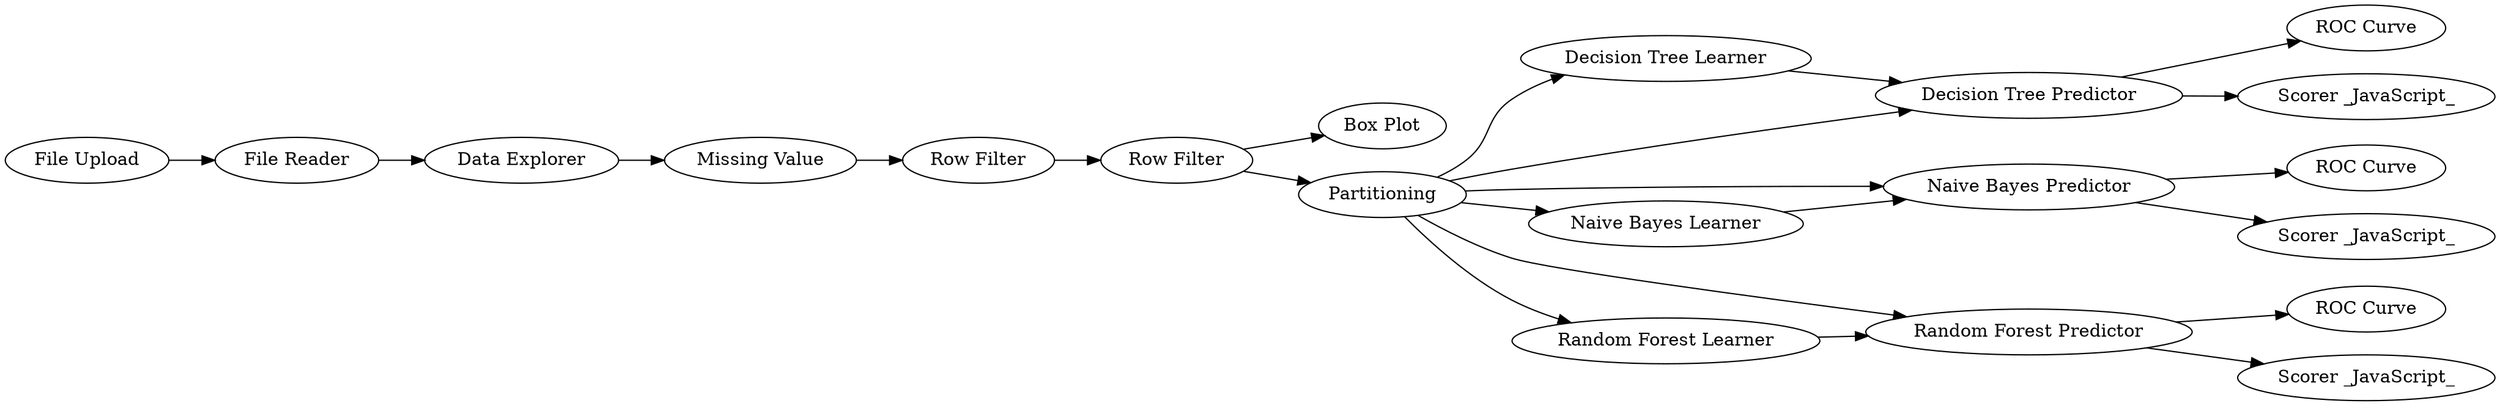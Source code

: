 digraph {
	"8372810265380954605_749" [label="Decision Tree Learner"]
	"8372810265380954605_2" [label="File Reader"]
	"8372810265380954605_752" [label="Naive Bayes Predictor"]
	"8372810265380954605_757" [label="ROC Curve"]
	"8372810265380954605_739" [label="Row Filter"]
	"8372810265380954605_761" [label="ROC Curve"]
	"8372810265380954605_12" [label="Box Plot"]
	"8372810265380954605_3" [label="Data Explorer"]
	"8372810265380954605_737" [label="Missing Value"]
	"8372810265380954605_751" [label="Naive Bayes Learner"]
	"8372810265380954605_760" [label="ROC Curve"]
	"8372810265380954605_742" [label="Random Forest Predictor"]
	"8372810265380954605_755" [label="Scorer _JavaScript_"]
	"8372810265380954605_750" [label="Decision Tree Predictor"]
	"8372810265380954605_741" [label="Random Forest Learner"]
	"8372810265380954605_753" [label="Scorer _JavaScript_"]
	"8372810265380954605_740" [label=Partitioning]
	"8372810265380954605_738" [label="Row Filter"]
	"8372810265380954605_754" [label="Scorer _JavaScript_"]
	"8372810265380954605_748" [label="File Upload"]
	"8372810265380954605_738" -> "8372810265380954605_739"
	"8372810265380954605_752" -> "8372810265380954605_760"
	"8372810265380954605_741" -> "8372810265380954605_742"
	"8372810265380954605_742" -> "8372810265380954605_757"
	"8372810265380954605_751" -> "8372810265380954605_752"
	"8372810265380954605_740" -> "8372810265380954605_742"
	"8372810265380954605_748" -> "8372810265380954605_2"
	"8372810265380954605_739" -> "8372810265380954605_740"
	"8372810265380954605_750" -> "8372810265380954605_761"
	"8372810265380954605_740" -> "8372810265380954605_752"
	"8372810265380954605_3" -> "8372810265380954605_737"
	"8372810265380954605_737" -> "8372810265380954605_738"
	"8372810265380954605_752" -> "8372810265380954605_755"
	"8372810265380954605_740" -> "8372810265380954605_751"
	"8372810265380954605_749" -> "8372810265380954605_750"
	"8372810265380954605_750" -> "8372810265380954605_754"
	"8372810265380954605_739" -> "8372810265380954605_12"
	"8372810265380954605_740" -> "8372810265380954605_750"
	"8372810265380954605_740" -> "8372810265380954605_741"
	"8372810265380954605_742" -> "8372810265380954605_753"
	"8372810265380954605_740" -> "8372810265380954605_749"
	"8372810265380954605_2" -> "8372810265380954605_3"
	rankdir=LR
}

